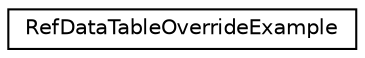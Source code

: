 digraph "Graphical Class Hierarchy"
{
  edge [fontname="Helvetica",fontsize="10",labelfontname="Helvetica",labelfontsize="10"];
  node [fontname="Helvetica",fontsize="10",shape=record];
  rankdir="LR";
  Node1 [label="RefDataTableOverrideExample",height=0.2,width=0.4,color="black", fillcolor="white", style="filled",URL="$class_ref_data_table_override_example.html"];
}
